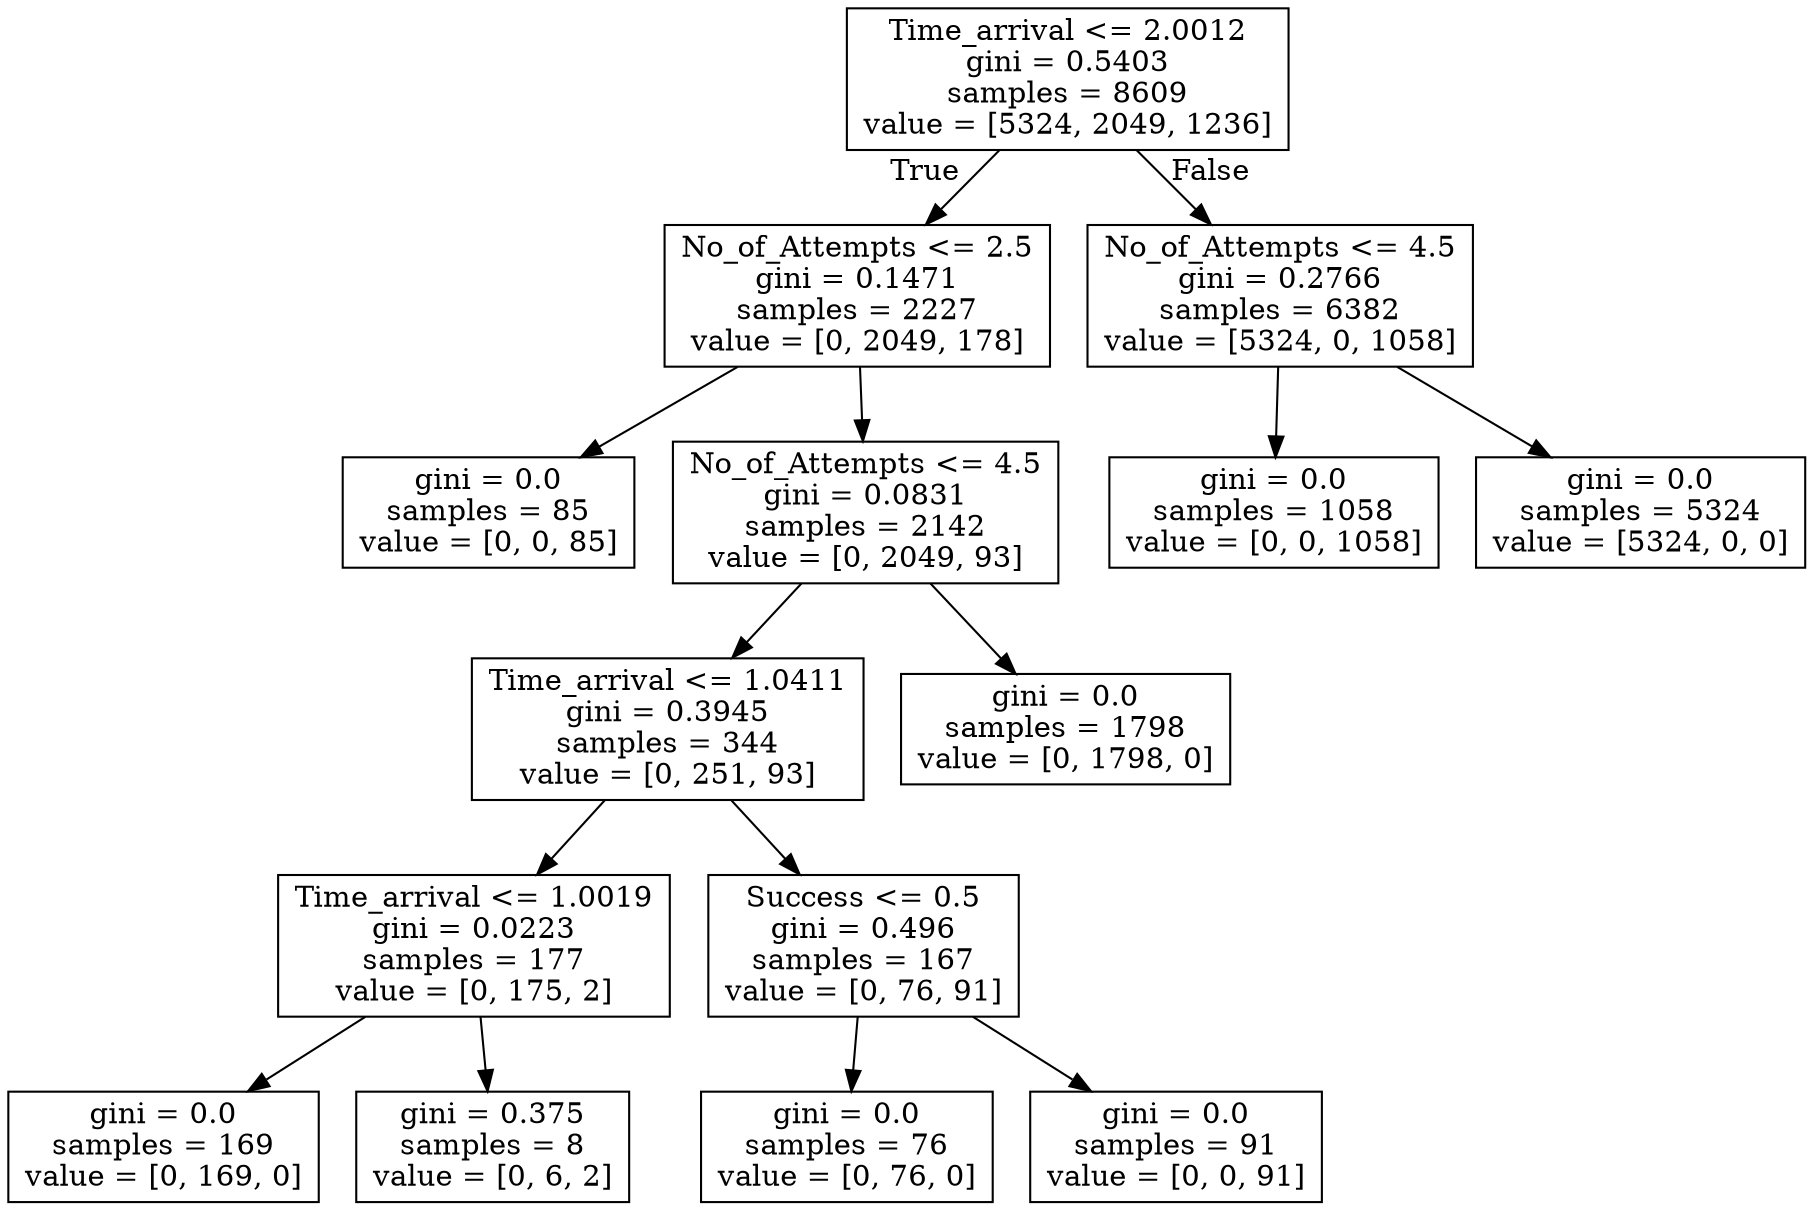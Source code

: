 digraph Tree {
node [shape=box] ;
0 [label="Time_arrival <= 2.0012\ngini = 0.5403\nsamples = 8609\nvalue = [5324, 2049, 1236]"] ;
1 [label="No_of_Attempts <= 2.5\ngini = 0.1471\nsamples = 2227\nvalue = [0, 2049, 178]"] ;
0 -> 1 [labeldistance=2.5, labelangle=45, headlabel="True"] ;
2 [label="gini = 0.0\nsamples = 85\nvalue = [0, 0, 85]"] ;
1 -> 2 ;
3 [label="No_of_Attempts <= 4.5\ngini = 0.0831\nsamples = 2142\nvalue = [0, 2049, 93]"] ;
1 -> 3 ;
4 [label="Time_arrival <= 1.0411\ngini = 0.3945\nsamples = 344\nvalue = [0, 251, 93]"] ;
3 -> 4 ;
5 [label="Time_arrival <= 1.0019\ngini = 0.0223\nsamples = 177\nvalue = [0, 175, 2]"] ;
4 -> 5 ;
6 [label="gini = 0.0\nsamples = 169\nvalue = [0, 169, 0]"] ;
5 -> 6 ;
7 [label="gini = 0.375\nsamples = 8\nvalue = [0, 6, 2]"] ;
5 -> 7 ;
8 [label="Success <= 0.5\ngini = 0.496\nsamples = 167\nvalue = [0, 76, 91]"] ;
4 -> 8 ;
9 [label="gini = 0.0\nsamples = 76\nvalue = [0, 76, 0]"] ;
8 -> 9 ;
10 [label="gini = 0.0\nsamples = 91\nvalue = [0, 0, 91]"] ;
8 -> 10 ;
11 [label="gini = 0.0\nsamples = 1798\nvalue = [0, 1798, 0]"] ;
3 -> 11 ;
12 [label="No_of_Attempts <= 4.5\ngini = 0.2766\nsamples = 6382\nvalue = [5324, 0, 1058]"] ;
0 -> 12 [labeldistance=2.5, labelangle=-45, headlabel="False"] ;
13 [label="gini = 0.0\nsamples = 1058\nvalue = [0, 0, 1058]"] ;
12 -> 13 ;
14 [label="gini = 0.0\nsamples = 5324\nvalue = [5324, 0, 0]"] ;
12 -> 14 ;
}